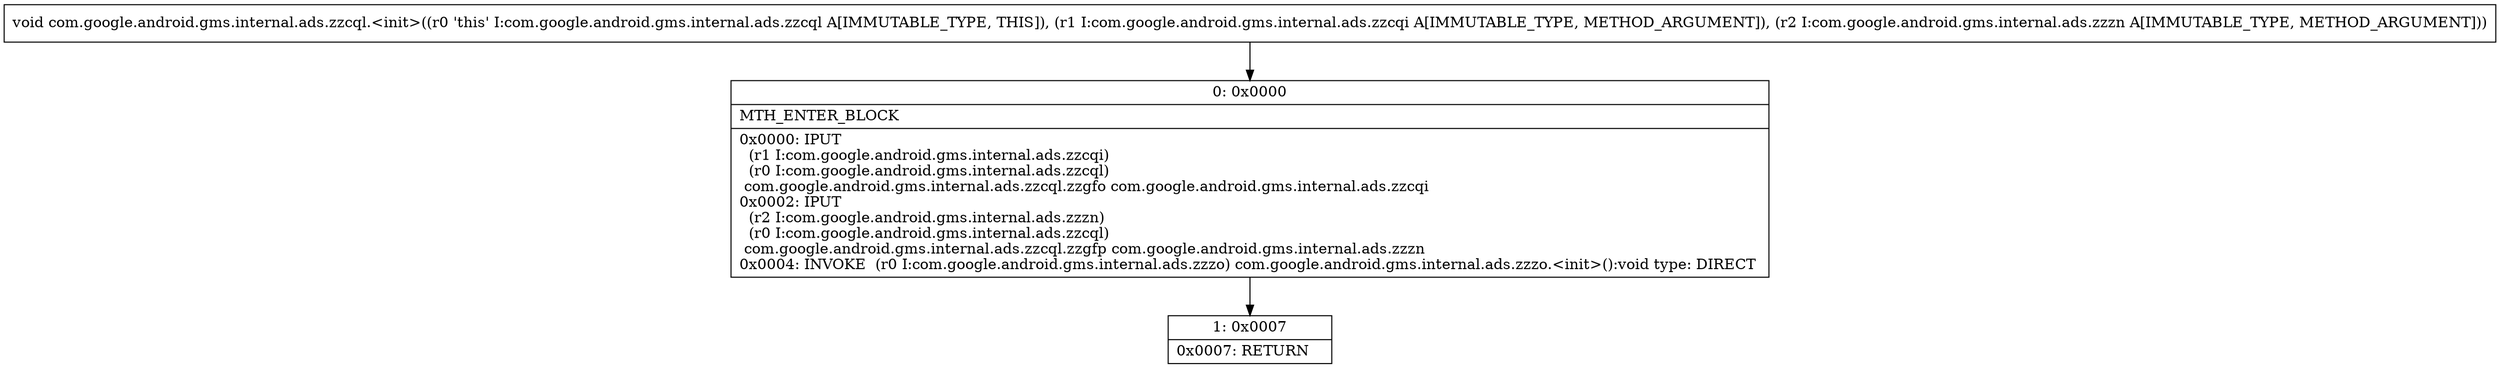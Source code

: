 digraph "CFG forcom.google.android.gms.internal.ads.zzcql.\<init\>(Lcom\/google\/android\/gms\/internal\/ads\/zzcqi;Lcom\/google\/android\/gms\/internal\/ads\/zzzn;)V" {
Node_0 [shape=record,label="{0\:\ 0x0000|MTH_ENTER_BLOCK\l|0x0000: IPUT  \l  (r1 I:com.google.android.gms.internal.ads.zzcqi)\l  (r0 I:com.google.android.gms.internal.ads.zzcql)\l com.google.android.gms.internal.ads.zzcql.zzgfo com.google.android.gms.internal.ads.zzcqi \l0x0002: IPUT  \l  (r2 I:com.google.android.gms.internal.ads.zzzn)\l  (r0 I:com.google.android.gms.internal.ads.zzcql)\l com.google.android.gms.internal.ads.zzcql.zzgfp com.google.android.gms.internal.ads.zzzn \l0x0004: INVOKE  (r0 I:com.google.android.gms.internal.ads.zzzo) com.google.android.gms.internal.ads.zzzo.\<init\>():void type: DIRECT \l}"];
Node_1 [shape=record,label="{1\:\ 0x0007|0x0007: RETURN   \l}"];
MethodNode[shape=record,label="{void com.google.android.gms.internal.ads.zzcql.\<init\>((r0 'this' I:com.google.android.gms.internal.ads.zzcql A[IMMUTABLE_TYPE, THIS]), (r1 I:com.google.android.gms.internal.ads.zzcqi A[IMMUTABLE_TYPE, METHOD_ARGUMENT]), (r2 I:com.google.android.gms.internal.ads.zzzn A[IMMUTABLE_TYPE, METHOD_ARGUMENT])) }"];
MethodNode -> Node_0;
Node_0 -> Node_1;
}

